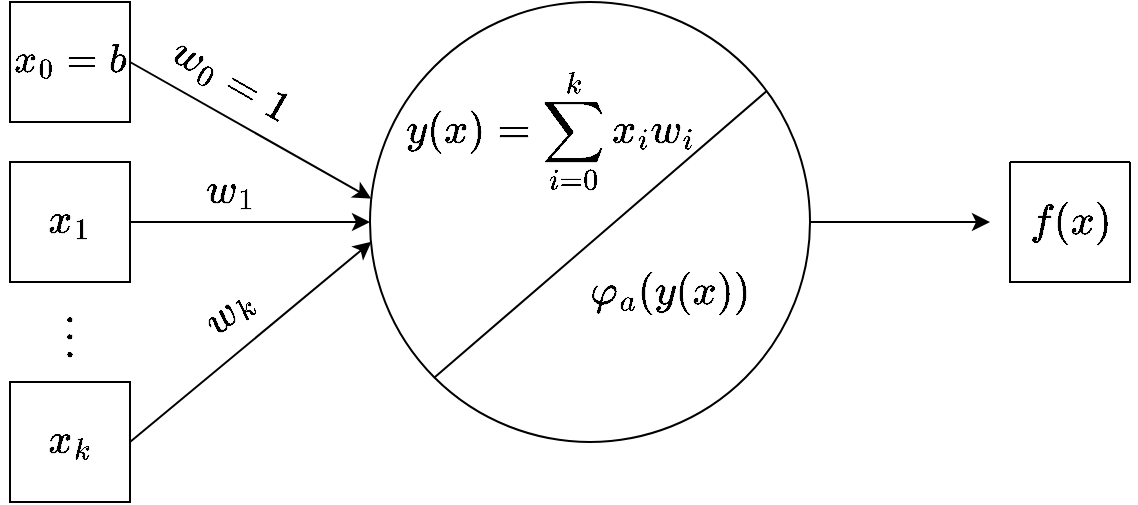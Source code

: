 <mxfile version="20.8.3" type="github">
  <diagram id="hfHx5xJ_6ahI2qig_VOx" name="Sivu-1">
    <mxGraphModel dx="1489" dy="352" grid="1" gridSize="10" guides="1" tooltips="1" connect="1" arrows="1" fold="1" page="1" pageScale="1" pageWidth="827" pageHeight="1169" math="1" shadow="0">
      <root>
        <mxCell id="0" />
        <mxCell id="1" parent="0" />
        <mxCell id="5z1xVIaoIuraostgJcd_-95" value="" style="group" vertex="1" connectable="0" parent="1">
          <mxGeometry x="-693" y="480" width="560" height="250" as="geometry" />
        </mxCell>
        <mxCell id="5z1xVIaoIuraostgJcd_-56" value="" style="group" vertex="1" connectable="0" parent="5z1xVIaoIuraostgJcd_-95">
          <mxGeometry x="180" width="220" height="220" as="geometry" />
        </mxCell>
        <mxCell id="5z1xVIaoIuraostgJcd_-4" value="" style="ellipse;whiteSpace=wrap;html=1;aspect=fixed;" vertex="1" parent="5z1xVIaoIuraostgJcd_-56">
          <mxGeometry width="220" height="220" as="geometry" />
        </mxCell>
        <mxCell id="5z1xVIaoIuraostgJcd_-33" value="" style="endArrow=none;html=1;rounded=0;fontSize=15;exitX=0;exitY=1;exitDx=0;exitDy=0;entryX=0.901;entryY=0.203;entryDx=0;entryDy=0;entryPerimeter=0;" edge="1" parent="5z1xVIaoIuraostgJcd_-56" source="5z1xVIaoIuraostgJcd_-4" target="5z1xVIaoIuraostgJcd_-4">
          <mxGeometry width="50" height="50" relative="1" as="geometry">
            <mxPoint x="32.218" y="183.052" as="sourcePoint" />
            <mxPoint x="187.782" y="27.488" as="targetPoint" />
          </mxGeometry>
        </mxCell>
        <mxCell id="5z1xVIaoIuraostgJcd_-75" value="&lt;font style=&quot;font-size: 18px;&quot;&gt;$$y(x) =\sum_{i = 0}^k x_i w_i$$&lt;/font&gt;" style="text;html=1;strokeColor=none;fillColor=none;align=center;verticalAlign=middle;whiteSpace=wrap;rounded=0;" vertex="1" parent="5z1xVIaoIuraostgJcd_-56">
          <mxGeometry x="60" y="50" width="60" height="30" as="geometry" />
        </mxCell>
        <mxCell id="5z1xVIaoIuraostgJcd_-84" value="$$ \varphi_a (y(x))$$" style="text;html=1;strokeColor=none;fillColor=none;align=center;verticalAlign=middle;whiteSpace=wrap;rounded=0;fontSize=18;" vertex="1" parent="5z1xVIaoIuraostgJcd_-56">
          <mxGeometry x="120" y="130" width="60" height="30" as="geometry" />
        </mxCell>
        <mxCell id="5z1xVIaoIuraostgJcd_-66" value="" style="endArrow=classic;html=1;rounded=0;entryX=0.003;entryY=0.545;entryDx=0;entryDy=0;fontSize=15;exitX=1;exitY=0.5;exitDx=0;exitDy=0;entryPerimeter=0;" edge="1" parent="5z1xVIaoIuraostgJcd_-95" source="5z1xVIaoIuraostgJcd_-69" target="5z1xVIaoIuraostgJcd_-4">
          <mxGeometry width="50" height="50" relative="1" as="geometry">
            <mxPoint x="200" y="234" as="sourcePoint" />
            <mxPoint x="280.0" y="174" as="targetPoint" />
          </mxGeometry>
        </mxCell>
        <mxCell id="5z1xVIaoIuraostgJcd_-85" value="" style="endArrow=classic;html=1;rounded=0;fontSize=18;exitX=1;exitY=0.5;exitDx=0;exitDy=0;" edge="1" parent="5z1xVIaoIuraostgJcd_-95" source="5z1xVIaoIuraostgJcd_-4">
          <mxGeometry width="50" height="50" relative="1" as="geometry">
            <mxPoint x="240" y="140" as="sourcePoint" />
            <mxPoint x="490" y="110" as="targetPoint" />
          </mxGeometry>
        </mxCell>
        <mxCell id="5z1xVIaoIuraostgJcd_-88" value="$$w_0=1$$" style="text;html=1;strokeColor=none;fillColor=none;align=center;verticalAlign=middle;whiteSpace=wrap;rounded=0;fontSize=18;rotation=30;" vertex="1" parent="5z1xVIaoIuraostgJcd_-95">
          <mxGeometry x="80" y="30" width="60" height="20" as="geometry" />
        </mxCell>
        <mxCell id="5z1xVIaoIuraostgJcd_-89" value="$$w_k$$" style="text;html=1;strokeColor=none;fillColor=none;align=center;verticalAlign=middle;whiteSpace=wrap;rounded=0;fontSize=18;rotation=-40;" vertex="1" parent="5z1xVIaoIuraostgJcd_-95">
          <mxGeometry x="80" y="140" width="60" height="30" as="geometry" />
        </mxCell>
        <mxCell id="5z1xVIaoIuraostgJcd_-91" value="" style="group" vertex="1" connectable="0" parent="5z1xVIaoIuraostgJcd_-95">
          <mxGeometry width="60" height="250" as="geometry" />
        </mxCell>
        <mxCell id="5z1xVIaoIuraostgJcd_-54" value="" style="group" vertex="1" connectable="0" parent="5z1xVIaoIuraostgJcd_-91">
          <mxGeometry width="60" height="60" as="geometry" />
        </mxCell>
        <mxCell id="5z1xVIaoIuraostgJcd_-19" value="" style="whiteSpace=wrap;html=1;aspect=fixed;fontSize=18;" vertex="1" parent="5z1xVIaoIuraostgJcd_-54">
          <mxGeometry width="60" height="60" as="geometry" />
        </mxCell>
        <mxCell id="5z1xVIaoIuraostgJcd_-21" value="&lt;div style=&quot;font-size: 17px;&quot;&gt;&lt;font style=&quot;font-size: 17px;&quot;&gt;$$x_0 = b$$&lt;/font&gt;&lt;/div&gt;" style="text;html=1;strokeColor=none;fillColor=none;align=center;verticalAlign=middle;whiteSpace=wrap;rounded=0;fontSize=18;" vertex="1" parent="5z1xVIaoIuraostgJcd_-54">
          <mxGeometry y="15" width="60" height="30" as="geometry" />
        </mxCell>
        <mxCell id="5z1xVIaoIuraostgJcd_-55" value="" style="group" vertex="1" connectable="0" parent="5z1xVIaoIuraostgJcd_-91">
          <mxGeometry y="80" width="60" height="60" as="geometry" />
        </mxCell>
        <mxCell id="5z1xVIaoIuraostgJcd_-20" value="&lt;div&gt;$$x_1$$&lt;/div&gt;" style="whiteSpace=wrap;html=1;aspect=fixed;fontSize=18;" vertex="1" parent="5z1xVIaoIuraostgJcd_-55">
          <mxGeometry width="60" height="60" as="geometry" />
        </mxCell>
        <mxCell id="5z1xVIaoIuraostgJcd_-67" value="" style="group" vertex="1" connectable="0" parent="5z1xVIaoIuraostgJcd_-91">
          <mxGeometry y="190" width="60" height="60" as="geometry" />
        </mxCell>
        <mxCell id="5z1xVIaoIuraostgJcd_-68" value="" style="whiteSpace=wrap;html=1;aspect=fixed;fontSize=18;" vertex="1" parent="5z1xVIaoIuraostgJcd_-67">
          <mxGeometry width="60" height="60" as="geometry" />
        </mxCell>
        <mxCell id="5z1xVIaoIuraostgJcd_-69" value="&lt;div&gt;$$x_k$$&lt;/div&gt;" style="text;html=1;strokeColor=none;fillColor=none;align=center;verticalAlign=middle;whiteSpace=wrap;rounded=0;fontSize=18;" vertex="1" parent="5z1xVIaoIuraostgJcd_-67">
          <mxGeometry y="15" width="60" height="30" as="geometry" />
        </mxCell>
        <mxCell id="5z1xVIaoIuraostgJcd_-90" value="$$\vdots $$" style="text;html=1;strokeColor=none;fillColor=none;align=center;verticalAlign=middle;whiteSpace=wrap;rounded=0;fontSize=18;" vertex="1" parent="5z1xVIaoIuraostgJcd_-91">
          <mxGeometry y="150" width="60" height="30" as="geometry" />
        </mxCell>
        <mxCell id="5z1xVIaoIuraostgJcd_-5" value="" style="endArrow=classic;html=1;rounded=0;exitX=1;exitY=0.5;exitDx=0;exitDy=0;entryX=0.003;entryY=0.447;entryDx=0;entryDy=0;fontSize=15;entryPerimeter=0;" edge="1" parent="5z1xVIaoIuraostgJcd_-95" source="5z1xVIaoIuraostgJcd_-21" target="5z1xVIaoIuraostgJcd_-4">
          <mxGeometry width="50" height="50" relative="1" as="geometry">
            <mxPoint x="200" y="34" as="sourcePoint" />
            <mxPoint x="280" y="94" as="targetPoint" />
          </mxGeometry>
        </mxCell>
        <mxCell id="5z1xVIaoIuraostgJcd_-10" value="" style="endArrow=classic;html=1;rounded=0;entryX=0;entryY=0.5;entryDx=0;entryDy=0;fontSize=15;exitX=1;exitY=0.5;exitDx=0;exitDy=0;" edge="1" parent="5z1xVIaoIuraostgJcd_-95" source="5z1xVIaoIuraostgJcd_-20" target="5z1xVIaoIuraostgJcd_-4">
          <mxGeometry width="50" height="50" relative="1" as="geometry">
            <mxPoint x="190" y="224" as="sourcePoint" />
            <mxPoint x="270.0" y="164" as="targetPoint" />
          </mxGeometry>
        </mxCell>
        <mxCell id="5z1xVIaoIuraostgJcd_-92" value="&lt;div&gt;$$w_1$$&lt;/div&gt;" style="text;html=1;strokeColor=none;fillColor=none;align=center;verticalAlign=middle;whiteSpace=wrap;rounded=0;fontSize=18;rotation=0;" vertex="1" parent="5z1xVIaoIuraostgJcd_-95">
          <mxGeometry x="80" y="80" width="60" height="30" as="geometry" />
        </mxCell>
        <mxCell id="5z1xVIaoIuraostgJcd_-93" value="" style="swimlane;startSize=0;fontSize=18;" vertex="1" parent="5z1xVIaoIuraostgJcd_-95">
          <mxGeometry x="500" y="80" width="60" height="60" as="geometry" />
        </mxCell>
        <mxCell id="5z1xVIaoIuraostgJcd_-86" value="$$f(x)$$" style="text;html=1;strokeColor=none;fillColor=none;align=center;verticalAlign=middle;whiteSpace=wrap;rounded=0;fontSize=18;" vertex="1" parent="5z1xVIaoIuraostgJcd_-93">
          <mxGeometry y="15" width="60" height="30" as="geometry" />
        </mxCell>
      </root>
    </mxGraphModel>
  </diagram>
</mxfile>
